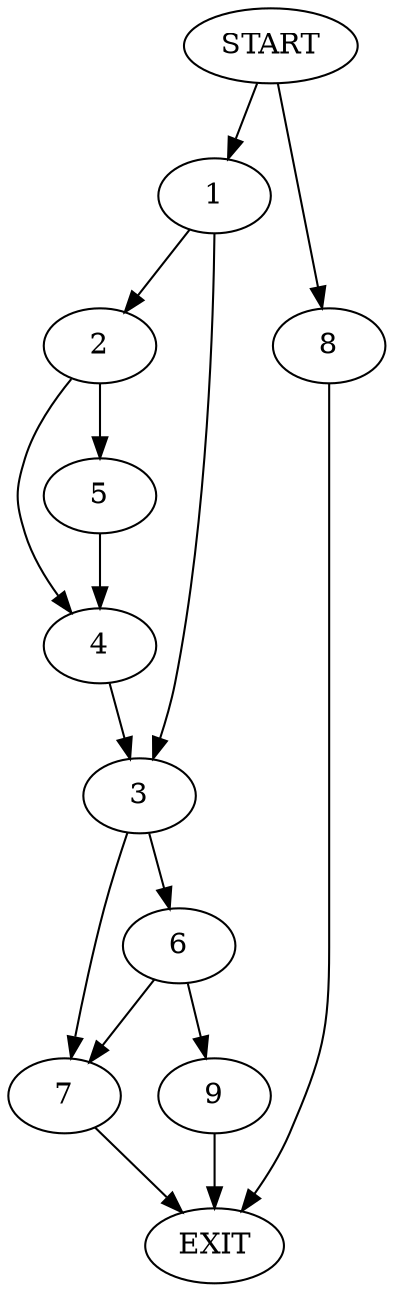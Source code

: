 digraph {
0 [label="START"]
10 [label="EXIT"]
0 -> 1
1 -> 2
1 -> 3
2 -> 4
2 -> 5
3 -> 6
3 -> 7
4 -> 3
5 -> 4
0 -> 8
8 -> 10
6 -> 7
6 -> 9
7 -> 10
9 -> 10
}
